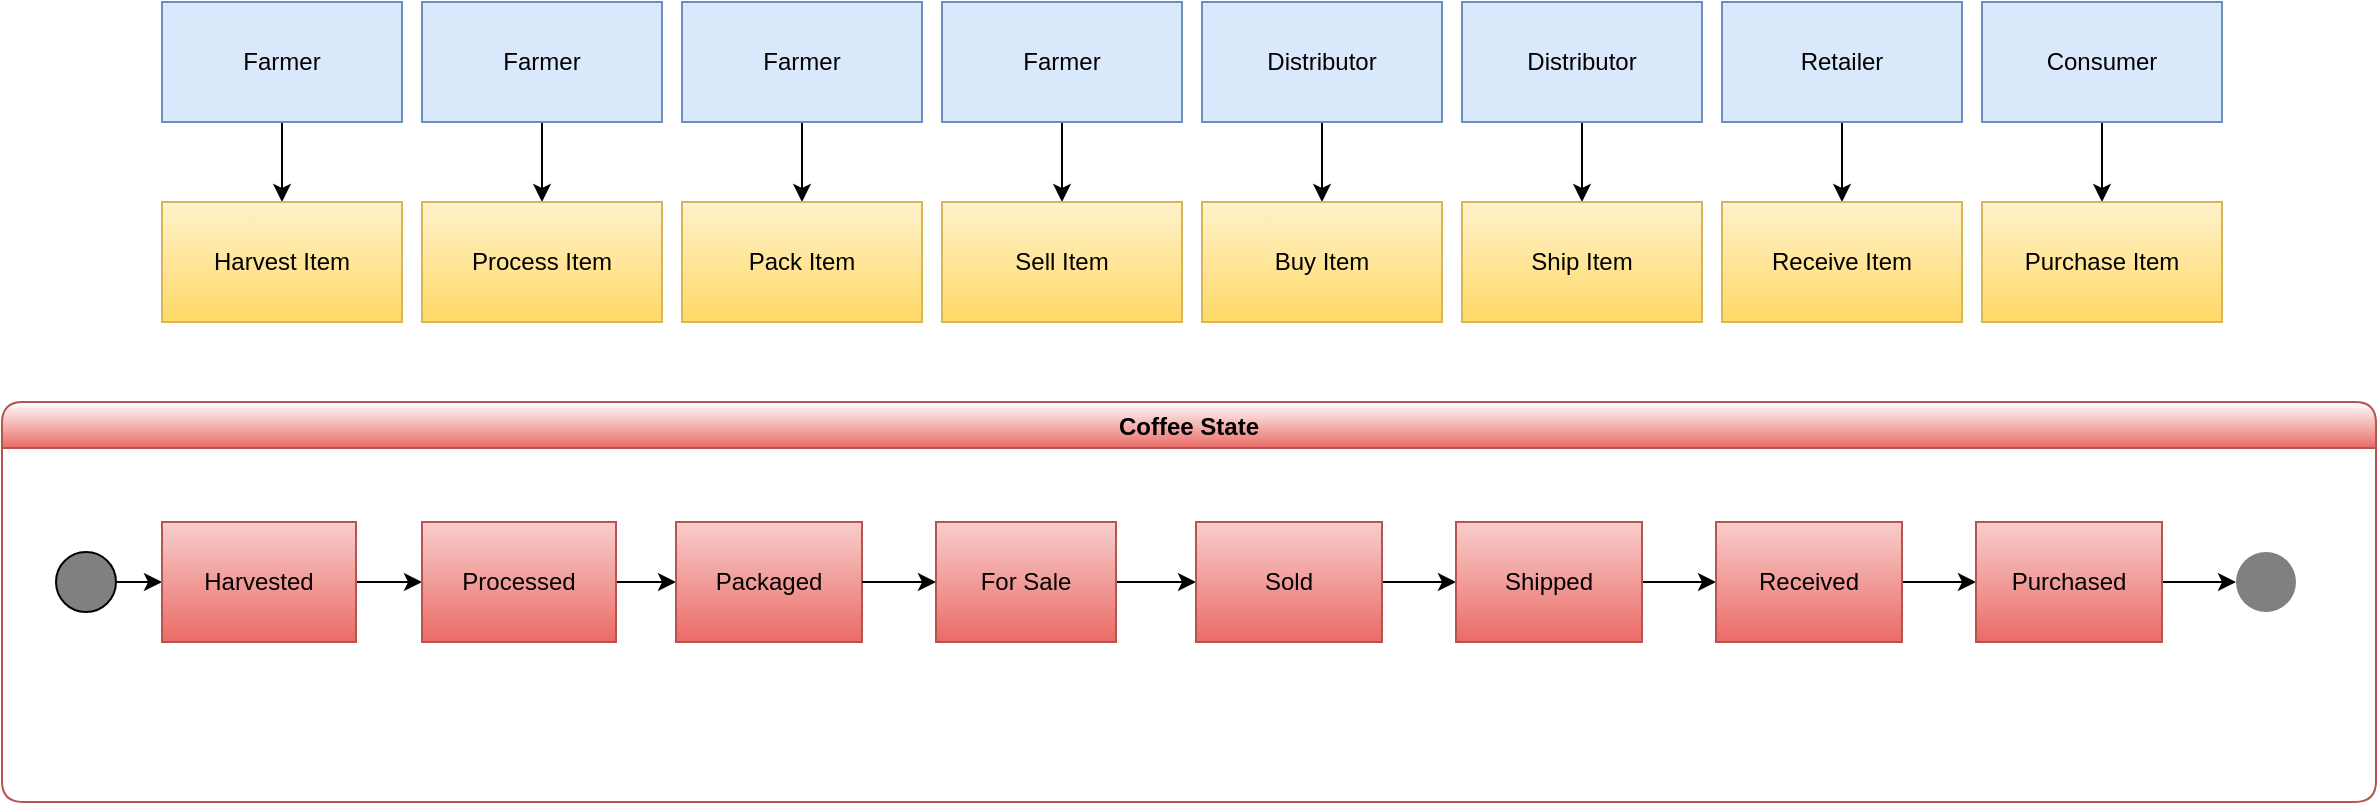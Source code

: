 <mxfile version="14.6.13" type="device"><diagram id="OdkNPEYxW0VLPAjz-DGp" name="Page-1"><mxGraphModel dx="790" dy="557" grid="1" gridSize="10" guides="1" tooltips="1" connect="1" arrows="1" fold="1" page="1" pageScale="1" pageWidth="850" pageHeight="1100" math="0" shadow="0"><root><mxCell id="0"/><mxCell id="1" parent="0"/><mxCell id="yTKslMzMr_BqkH5smoS4-28" style="edgeStyle=orthogonalEdgeStyle;rounded=0;orthogonalLoop=1;jettySize=auto;html=1;entryX=0.5;entryY=0;entryDx=0;entryDy=0;" edge="1" parent="1" source="yTKslMzMr_BqkH5smoS4-1" target="yTKslMzMr_BqkH5smoS4-9"><mxGeometry relative="1" as="geometry"/></mxCell><mxCell id="yTKslMzMr_BqkH5smoS4-1" value="Farmer" style="rounded=0;whiteSpace=wrap;html=1;fillColor=#dae8fc;strokeColor=#6c8ebf;" vertex="1" parent="1"><mxGeometry x="113" y="80" width="120" height="60" as="geometry"/></mxCell><mxCell id="yTKslMzMr_BqkH5smoS4-35" style="edgeStyle=orthogonalEdgeStyle;rounded=0;orthogonalLoop=1;jettySize=auto;html=1;exitX=0.5;exitY=1;exitDx=0;exitDy=0;entryX=0.5;entryY=0;entryDx=0;entryDy=0;" edge="1" parent="1" source="yTKslMzMr_BqkH5smoS4-2" target="yTKslMzMr_BqkH5smoS4-16"><mxGeometry relative="1" as="geometry"/></mxCell><mxCell id="yTKslMzMr_BqkH5smoS4-2" value="Consumer" style="rounded=0;whiteSpace=wrap;html=1;fillColor=#dae8fc;strokeColor=#6c8ebf;" vertex="1" parent="1"><mxGeometry x="1023" y="80" width="120" height="60" as="geometry"/></mxCell><mxCell id="yTKslMzMr_BqkH5smoS4-29" style="edgeStyle=orthogonalEdgeStyle;rounded=0;orthogonalLoop=1;jettySize=auto;html=1;entryX=0.5;entryY=0;entryDx=0;entryDy=0;" edge="1" parent="1" source="yTKslMzMr_BqkH5smoS4-3" target="yTKslMzMr_BqkH5smoS4-10"><mxGeometry relative="1" as="geometry"/></mxCell><mxCell id="yTKslMzMr_BqkH5smoS4-3" value="Farmer" style="rounded=0;whiteSpace=wrap;html=1;fillColor=#dae8fc;strokeColor=#6c8ebf;" vertex="1" parent="1"><mxGeometry x="243" y="80" width="120" height="60" as="geometry"/></mxCell><mxCell id="yTKslMzMr_BqkH5smoS4-34" style="edgeStyle=orthogonalEdgeStyle;rounded=0;orthogonalLoop=1;jettySize=auto;html=1;exitX=0.5;exitY=1;exitDx=0;exitDy=0;entryX=0.5;entryY=0;entryDx=0;entryDy=0;" edge="1" parent="1" source="yTKslMzMr_BqkH5smoS4-4" target="yTKslMzMr_BqkH5smoS4-15"><mxGeometry relative="1" as="geometry"/></mxCell><mxCell id="yTKslMzMr_BqkH5smoS4-4" value="Retailer" style="rounded=0;whiteSpace=wrap;html=1;fillColor=#dae8fc;strokeColor=#6c8ebf;" vertex="1" parent="1"><mxGeometry x="893" y="80" width="120" height="60" as="geometry"/></mxCell><mxCell id="yTKslMzMr_BqkH5smoS4-30" style="edgeStyle=orthogonalEdgeStyle;rounded=0;orthogonalLoop=1;jettySize=auto;html=1;entryX=0.5;entryY=0;entryDx=0;entryDy=0;" edge="1" parent="1" source="yTKslMzMr_BqkH5smoS4-5" target="yTKslMzMr_BqkH5smoS4-11"><mxGeometry relative="1" as="geometry"/></mxCell><mxCell id="yTKslMzMr_BqkH5smoS4-5" value="Farmer" style="rounded=0;whiteSpace=wrap;html=1;fillColor=#dae8fc;strokeColor=#6c8ebf;" vertex="1" parent="1"><mxGeometry x="373" y="80" width="120" height="60" as="geometry"/></mxCell><mxCell id="yTKslMzMr_BqkH5smoS4-31" style="edgeStyle=orthogonalEdgeStyle;rounded=0;orthogonalLoop=1;jettySize=auto;html=1;exitX=0.5;exitY=1;exitDx=0;exitDy=0;entryX=0.5;entryY=0;entryDx=0;entryDy=0;" edge="1" parent="1" source="yTKslMzMr_BqkH5smoS4-6" target="yTKslMzMr_BqkH5smoS4-12"><mxGeometry relative="1" as="geometry"/></mxCell><mxCell id="yTKslMzMr_BqkH5smoS4-6" value="Farmer" style="rounded=0;whiteSpace=wrap;html=1;fillColor=#dae8fc;strokeColor=#6c8ebf;" vertex="1" parent="1"><mxGeometry x="503" y="80" width="120" height="60" as="geometry"/></mxCell><mxCell id="yTKslMzMr_BqkH5smoS4-32" style="edgeStyle=orthogonalEdgeStyle;rounded=0;orthogonalLoop=1;jettySize=auto;html=1;exitX=0.5;exitY=1;exitDx=0;exitDy=0;entryX=0.5;entryY=0;entryDx=0;entryDy=0;" edge="1" parent="1" source="yTKslMzMr_BqkH5smoS4-7" target="yTKslMzMr_BqkH5smoS4-13"><mxGeometry relative="1" as="geometry"/></mxCell><mxCell id="yTKslMzMr_BqkH5smoS4-7" value="Distributor" style="rounded=0;whiteSpace=wrap;html=1;fillColor=#dae8fc;strokeColor=#6c8ebf;" vertex="1" parent="1"><mxGeometry x="633" y="80" width="120" height="60" as="geometry"/></mxCell><mxCell id="yTKslMzMr_BqkH5smoS4-33" style="edgeStyle=orthogonalEdgeStyle;rounded=0;orthogonalLoop=1;jettySize=auto;html=1;entryX=0.5;entryY=0;entryDx=0;entryDy=0;" edge="1" parent="1" source="yTKslMzMr_BqkH5smoS4-8" target="yTKslMzMr_BqkH5smoS4-14"><mxGeometry relative="1" as="geometry"/></mxCell><mxCell id="yTKslMzMr_BqkH5smoS4-8" value="Distributor" style="rounded=0;whiteSpace=wrap;html=1;fillColor=#dae8fc;strokeColor=#6c8ebf;" vertex="1" parent="1"><mxGeometry x="763" y="80" width="120" height="60" as="geometry"/></mxCell><mxCell id="yTKslMzMr_BqkH5smoS4-9" value="Harvest Item" style="rounded=0;whiteSpace=wrap;html=1;fillColor=#fff2cc;strokeColor=#d6b656;gradientColor=#ffd966;" vertex="1" parent="1"><mxGeometry x="113" y="180" width="120" height="60" as="geometry"/></mxCell><mxCell id="yTKslMzMr_BqkH5smoS4-10" value="Process Item" style="rounded=0;whiteSpace=wrap;html=1;fillColor=#fff2cc;strokeColor=#d6b656;gradientColor=#ffd966;" vertex="1" parent="1"><mxGeometry x="243" y="180" width="120" height="60" as="geometry"/></mxCell><mxCell id="yTKslMzMr_BqkH5smoS4-11" value="Pack Item" style="rounded=0;whiteSpace=wrap;html=1;fillColor=#fff2cc;strokeColor=#d6b656;gradientColor=#ffd966;" vertex="1" parent="1"><mxGeometry x="373" y="180" width="120" height="60" as="geometry"/></mxCell><mxCell id="yTKslMzMr_BqkH5smoS4-12" value="Sell Item" style="rounded=0;whiteSpace=wrap;html=1;fillColor=#fff2cc;strokeColor=#d6b656;gradientColor=#ffd966;" vertex="1" parent="1"><mxGeometry x="503" y="180" width="120" height="60" as="geometry"/></mxCell><mxCell id="yTKslMzMr_BqkH5smoS4-13" value="Buy Item" style="rounded=0;whiteSpace=wrap;html=1;fillColor=#fff2cc;strokeColor=#d6b656;gradientColor=#ffd966;" vertex="1" parent="1"><mxGeometry x="633" y="180" width="120" height="60" as="geometry"/></mxCell><mxCell id="yTKslMzMr_BqkH5smoS4-14" value="Ship Item" style="rounded=0;whiteSpace=wrap;html=1;fillColor=#fff2cc;strokeColor=#d6b656;gradientColor=#ffd966;" vertex="1" parent="1"><mxGeometry x="763" y="180" width="120" height="60" as="geometry"/></mxCell><mxCell id="yTKslMzMr_BqkH5smoS4-15" value="Receive Item" style="rounded=0;whiteSpace=wrap;html=1;fillColor=#fff2cc;strokeColor=#d6b656;gradientColor=#ffd966;" vertex="1" parent="1"><mxGeometry x="893" y="180" width="120" height="60" as="geometry"/></mxCell><mxCell id="yTKslMzMr_BqkH5smoS4-16" value="Purchase Item" style="rounded=0;whiteSpace=wrap;html=1;fillColor=#fff2cc;strokeColor=#d6b656;gradientColor=#ffd966;" vertex="1" parent="1"><mxGeometry x="1023" y="180" width="120" height="60" as="geometry"/></mxCell><mxCell id="yTKslMzMr_BqkH5smoS4-39" style="edgeStyle=orthogonalEdgeStyle;rounded=0;orthogonalLoop=1;jettySize=auto;html=1;exitX=1;exitY=0.5;exitDx=0;exitDy=0;" edge="1" parent="1" source="yTKslMzMr_BqkH5smoS4-27" target="yTKslMzMr_BqkH5smoS4-18"><mxGeometry relative="1" as="geometry"/></mxCell><mxCell id="yTKslMzMr_BqkH5smoS4-40" style="edgeStyle=orthogonalEdgeStyle;rounded=0;orthogonalLoop=1;jettySize=auto;html=1;exitX=1;exitY=0.5;exitDx=0;exitDy=0;entryX=0;entryY=0.5;entryDx=0;entryDy=0;" edge="1" parent="1" source="yTKslMzMr_BqkH5smoS4-18" target="yTKslMzMr_BqkH5smoS4-19"><mxGeometry relative="1" as="geometry"/></mxCell><mxCell id="yTKslMzMr_BqkH5smoS4-18" value="Harvested" style="rounded=0;whiteSpace=wrap;html=1;gradientColor=#ea6b66;fillColor=#f8cecc;strokeColor=#b85450;" vertex="1" parent="1"><mxGeometry x="113" y="340" width="97" height="60" as="geometry"/></mxCell><mxCell id="yTKslMzMr_BqkH5smoS4-41" style="edgeStyle=orthogonalEdgeStyle;rounded=0;orthogonalLoop=1;jettySize=auto;html=1;entryX=0;entryY=0.5;entryDx=0;entryDy=0;" edge="1" parent="1" source="yTKslMzMr_BqkH5smoS4-19" target="yTKslMzMr_BqkH5smoS4-20"><mxGeometry relative="1" as="geometry"/></mxCell><mxCell id="yTKslMzMr_BqkH5smoS4-19" value="Processed" style="rounded=0;whiteSpace=wrap;html=1;gradientColor=#ea6b66;fillColor=#f8cecc;strokeColor=#b85450;" vertex="1" parent="1"><mxGeometry x="243" y="340" width="97" height="60" as="geometry"/></mxCell><mxCell id="yTKslMzMr_BqkH5smoS4-43" style="edgeStyle=orthogonalEdgeStyle;rounded=0;orthogonalLoop=1;jettySize=auto;html=1;entryX=0;entryY=0.5;entryDx=0;entryDy=0;" edge="1" parent="1" source="yTKslMzMr_BqkH5smoS4-21" target="yTKslMzMr_BqkH5smoS4-22"><mxGeometry relative="1" as="geometry"/></mxCell><mxCell id="yTKslMzMr_BqkH5smoS4-21" value="For Sale" style="rounded=0;whiteSpace=wrap;html=1;gradientColor=#ea6b66;fillColor=#f8cecc;strokeColor=#b85450;" vertex="1" parent="1"><mxGeometry x="500" y="340" width="90" height="60" as="geometry"/></mxCell><mxCell id="yTKslMzMr_BqkH5smoS4-27" value="" style="ellipse;whiteSpace=wrap;html=1;aspect=fixed;fillColor=#808080;" vertex="1" parent="1"><mxGeometry x="60" y="355" width="30" height="30" as="geometry"/></mxCell><mxCell id="yTKslMzMr_BqkH5smoS4-36" value="Coffee State" style="swimlane;gradientColor=#ea6b66;strokeColor=#b85450;swimlaneFillColor=none;glass=0;rounded=1;shadow=0;sketch=0;" vertex="1" parent="1"><mxGeometry x="33" y="280" width="1187" height="200" as="geometry"/></mxCell><mxCell id="yTKslMzMr_BqkH5smoS4-45" style="edgeStyle=orthogonalEdgeStyle;rounded=0;orthogonalLoop=1;jettySize=auto;html=1;exitX=1;exitY=0.5;exitDx=0;exitDy=0;" edge="1" parent="yTKslMzMr_BqkH5smoS4-36" source="yTKslMzMr_BqkH5smoS4-23" target="yTKslMzMr_BqkH5smoS4-24"><mxGeometry relative="1" as="geometry"/></mxCell><mxCell id="yTKslMzMr_BqkH5smoS4-46" style="edgeStyle=orthogonalEdgeStyle;rounded=0;orthogonalLoop=1;jettySize=auto;html=1;exitX=1;exitY=0.5;exitDx=0;exitDy=0;entryX=0;entryY=0.5;entryDx=0;entryDy=0;" edge="1" parent="yTKslMzMr_BqkH5smoS4-36" source="yTKslMzMr_BqkH5smoS4-24" target="yTKslMzMr_BqkH5smoS4-25"><mxGeometry relative="1" as="geometry"/></mxCell><mxCell id="yTKslMzMr_BqkH5smoS4-24" value="Received" style="rounded=0;whiteSpace=wrap;html=1;gradientColor=#ea6b66;fillColor=#f8cecc;strokeColor=#b85450;" vertex="1" parent="yTKslMzMr_BqkH5smoS4-36"><mxGeometry x="857" y="60" width="93" height="60" as="geometry"/></mxCell><mxCell id="yTKslMzMr_BqkH5smoS4-47" style="edgeStyle=orthogonalEdgeStyle;rounded=0;orthogonalLoop=1;jettySize=auto;html=1;entryX=0;entryY=0.5;entryDx=0;entryDy=0;" edge="1" parent="yTKslMzMr_BqkH5smoS4-36" source="yTKslMzMr_BqkH5smoS4-25" target="yTKslMzMr_BqkH5smoS4-26"><mxGeometry relative="1" as="geometry"/></mxCell><mxCell id="yTKslMzMr_BqkH5smoS4-25" value="Purchased" style="rounded=0;whiteSpace=wrap;html=1;gradientColor=#ea6b66;fillColor=#f8cecc;strokeColor=#b85450;" vertex="1" parent="yTKslMzMr_BqkH5smoS4-36"><mxGeometry x="987" y="60" width="93" height="60" as="geometry"/></mxCell><mxCell id="yTKslMzMr_BqkH5smoS4-20" value="Packaged" style="rounded=0;whiteSpace=wrap;html=1;gradientColor=#ea6b66;fillColor=#f8cecc;strokeColor=#b85450;" vertex="1" parent="yTKslMzMr_BqkH5smoS4-36"><mxGeometry x="337" y="60" width="93" height="60" as="geometry"/></mxCell><mxCell id="yTKslMzMr_BqkH5smoS4-44" style="edgeStyle=orthogonalEdgeStyle;rounded=0;orthogonalLoop=1;jettySize=auto;html=1;exitX=1;exitY=0.5;exitDx=0;exitDy=0;entryX=0;entryY=0.5;entryDx=0;entryDy=0;" edge="1" parent="yTKslMzMr_BqkH5smoS4-36" source="yTKslMzMr_BqkH5smoS4-22" target="yTKslMzMr_BqkH5smoS4-23"><mxGeometry relative="1" as="geometry"/></mxCell><mxCell id="yTKslMzMr_BqkH5smoS4-22" value="Sold" style="rounded=0;whiteSpace=wrap;html=1;gradientColor=#ea6b66;fillColor=#f8cecc;strokeColor=#b85450;" vertex="1" parent="yTKslMzMr_BqkH5smoS4-36"><mxGeometry x="597" y="60" width="93" height="60" as="geometry"/></mxCell><mxCell id="yTKslMzMr_BqkH5smoS4-23" value="Shipped" style="rounded=0;whiteSpace=wrap;html=1;gradientColor=#ea6b66;fillColor=#f8cecc;strokeColor=#b85450;" vertex="1" parent="yTKslMzMr_BqkH5smoS4-36"><mxGeometry x="727" y="60" width="93" height="60" as="geometry"/></mxCell><mxCell id="yTKslMzMr_BqkH5smoS4-26" value="" style="ellipse;whiteSpace=wrap;html=1;aspect=fixed;strokeColor=none;fillColor=#808080;" vertex="1" parent="yTKslMzMr_BqkH5smoS4-36"><mxGeometry x="1117" y="75" width="30" height="30" as="geometry"/></mxCell><mxCell id="yTKslMzMr_BqkH5smoS4-42" style="edgeStyle=orthogonalEdgeStyle;rounded=0;orthogonalLoop=1;jettySize=auto;html=1;exitX=1;exitY=0.5;exitDx=0;exitDy=0;" edge="1" parent="1" source="yTKslMzMr_BqkH5smoS4-20" target="yTKslMzMr_BqkH5smoS4-21"><mxGeometry relative="1" as="geometry"/></mxCell></root></mxGraphModel></diagram></mxfile>